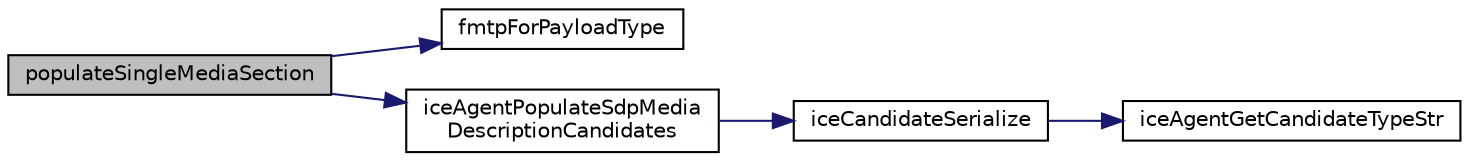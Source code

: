 digraph "populateSingleMediaSection"
{
 // LATEX_PDF_SIZE
  edge [fontname="Helvetica",fontsize="10",labelfontname="Helvetica",labelfontsize="10"];
  node [fontname="Helvetica",fontsize="10",shape=record];
  rankdir="LR";
  Node1 [label="populateSingleMediaSection",height=0.2,width=0.4,color="black", fillcolor="grey75", style="filled", fontcolor="black",tooltip=" "];
  Node1 -> Node2 [color="midnightblue",fontsize="10",style="solid",fontname="Helvetica"];
  Node2 [label="fmtpForPayloadType",height=0.2,width=0.4,color="black", fillcolor="white", style="filled",URL="$SessionDescription_8c.html#ae0d3753b41afc5f9a6f4c2aa4af3b4d8",tooltip=" "];
  Node1 -> Node3 [color="midnightblue",fontsize="10",style="solid",fontname="Helvetica"];
  Node3 [label="iceAgentPopulateSdpMedia\lDescriptionCandidates",height=0.2,width=0.4,color="black", fillcolor="white", style="filled",URL="$IceAgent_8c.html#a6288421972b3666ba5a64fd91441dadb",tooltip=" "];
  Node3 -> Node4 [color="midnightblue",fontsize="10",style="solid",fontname="Helvetica"];
  Node4 [label="iceCandidateSerialize",height=0.2,width=0.4,color="black", fillcolor="white", style="filled",URL="$IceAgent_8c.html#a8c504c09cfea8efaf7869b8de9ec558c",tooltip=" "];
  Node4 -> Node5 [color="midnightblue",fontsize="10",style="solid",fontname="Helvetica"];
  Node5 [label="iceAgentGetCandidateTypeStr",height=0.2,width=0.4,color="black", fillcolor="white", style="filled",URL="$IceAgent_8c.html#a58c93902e850d579024bde109e85ab8b",tooltip=" "];
}
